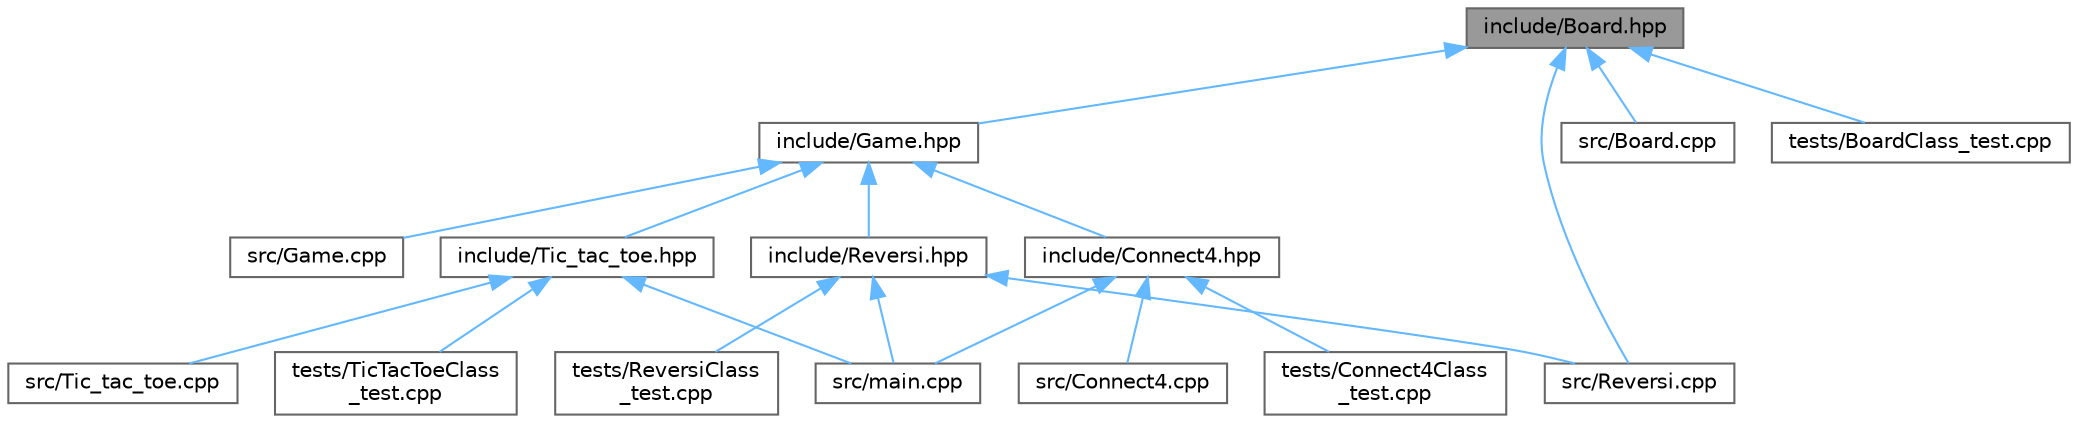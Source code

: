 digraph "include/Board.hpp"
{
 // LATEX_PDF_SIZE
  bgcolor="transparent";
  edge [fontname=Helvetica,fontsize=10,labelfontname=Helvetica,labelfontsize=10];
  node [fontname=Helvetica,fontsize=10,shape=box,height=0.2,width=0.4];
  Node1 [id="Node000001",label="include/Board.hpp",height=0.2,width=0.4,color="gray40", fillcolor="grey60", style="filled", fontcolor="black",tooltip="Representa o tabuleiro de um jogo genérico."];
  Node1 -> Node2 [id="edge18_Node000001_Node000002",dir="back",color="steelblue1",style="solid",tooltip=" "];
  Node2 [id="Node000002",label="include/Game.hpp",height=0.2,width=0.4,color="grey40", fillcolor="white", style="filled",URL="$Game_8hpp.html",tooltip="Classe base abstrata para jogos genéricos com tabuleiro."];
  Node2 -> Node3 [id="edge19_Node000002_Node000003",dir="back",color="steelblue1",style="solid",tooltip=" "];
  Node3 [id="Node000003",label="include/Connect4.hpp",height=0.2,width=0.4,color="grey40", fillcolor="white", style="filled",URL="$Connect4_8hpp.html",tooltip="Implementa o jogo Connect4 (Lig4), baseado na classe genérica Game."];
  Node3 -> Node4 [id="edge20_Node000003_Node000004",dir="back",color="steelblue1",style="solid",tooltip=" "];
  Node4 [id="Node000004",label="src/Connect4.cpp",height=0.2,width=0.4,color="grey40", fillcolor="white", style="filled",URL="$Connect4_8cpp.html",tooltip=" "];
  Node3 -> Node5 [id="edge21_Node000003_Node000005",dir="back",color="steelblue1",style="solid",tooltip=" "];
  Node5 [id="Node000005",label="src/main.cpp",height=0.2,width=0.4,color="grey40", fillcolor="white", style="filled",URL="$main_8cpp.html",tooltip=" "];
  Node3 -> Node6 [id="edge22_Node000003_Node000006",dir="back",color="steelblue1",style="solid",tooltip=" "];
  Node6 [id="Node000006",label="tests/Connect4Class\l_test.cpp",height=0.2,width=0.4,color="grey40", fillcolor="white", style="filled",URL="$Connect4Class__test_8cpp.html",tooltip=" "];
  Node2 -> Node7 [id="edge23_Node000002_Node000007",dir="back",color="steelblue1",style="solid",tooltip=" "];
  Node7 [id="Node000007",label="include/Reversi.hpp",height=0.2,width=0.4,color="grey40", fillcolor="white", style="filled",URL="$Reversi_8hpp.html",tooltip="Implementa o jogo Reversi, baseado na classe genérica Game."];
  Node7 -> Node8 [id="edge24_Node000007_Node000008",dir="back",color="steelblue1",style="solid",tooltip=" "];
  Node8 [id="Node000008",label="src/Reversi.cpp",height=0.2,width=0.4,color="grey40", fillcolor="white", style="filled",URL="$Reversi_8cpp.html",tooltip=" "];
  Node7 -> Node5 [id="edge25_Node000007_Node000005",dir="back",color="steelblue1",style="solid",tooltip=" "];
  Node7 -> Node9 [id="edge26_Node000007_Node000009",dir="back",color="steelblue1",style="solid",tooltip=" "];
  Node9 [id="Node000009",label="tests/ReversiClass\l_test.cpp",height=0.2,width=0.4,color="grey40", fillcolor="white", style="filled",URL="$ReversiClass__test_8cpp.html",tooltip=" "];
  Node2 -> Node10 [id="edge27_Node000002_Node000010",dir="back",color="steelblue1",style="solid",tooltip=" "];
  Node10 [id="Node000010",label="include/Tic_tac_toe.hpp",height=0.2,width=0.4,color="grey40", fillcolor="white", style="filled",URL="$Tic__tac__toe_8hpp.html",tooltip="Implementa o Jogo da Velha (Tic Tac Toe), baseado na classe genérica Game."];
  Node10 -> Node11 [id="edge28_Node000010_Node000011",dir="back",color="steelblue1",style="solid",tooltip=" "];
  Node11 [id="Node000011",label="src/Tic_tac_toe.cpp",height=0.2,width=0.4,color="grey40", fillcolor="white", style="filled",URL="$Tic__tac__toe_8cpp.html",tooltip=" "];
  Node10 -> Node5 [id="edge29_Node000010_Node000005",dir="back",color="steelblue1",style="solid",tooltip=" "];
  Node10 -> Node12 [id="edge30_Node000010_Node000012",dir="back",color="steelblue1",style="solid",tooltip=" "];
  Node12 [id="Node000012",label="tests/TicTacToeClass\l_test.cpp",height=0.2,width=0.4,color="grey40", fillcolor="white", style="filled",URL="$TicTacToeClass__test_8cpp.html",tooltip=" "];
  Node2 -> Node13 [id="edge31_Node000002_Node000013",dir="back",color="steelblue1",style="solid",tooltip=" "];
  Node13 [id="Node000013",label="src/Game.cpp",height=0.2,width=0.4,color="grey40", fillcolor="white", style="filled",URL="$Game_8cpp.html",tooltip=" "];
  Node1 -> Node14 [id="edge32_Node000001_Node000014",dir="back",color="steelblue1",style="solid",tooltip=" "];
  Node14 [id="Node000014",label="src/Board.cpp",height=0.2,width=0.4,color="grey40", fillcolor="white", style="filled",URL="$Board_8cpp.html",tooltip=" "];
  Node1 -> Node8 [id="edge33_Node000001_Node000008",dir="back",color="steelblue1",style="solid",tooltip=" "];
  Node1 -> Node15 [id="edge34_Node000001_Node000015",dir="back",color="steelblue1",style="solid",tooltip=" "];
  Node15 [id="Node000015",label="tests/BoardClass_test.cpp",height=0.2,width=0.4,color="grey40", fillcolor="white", style="filled",URL="$BoardClass__test_8cpp.html",tooltip=" "];
}
